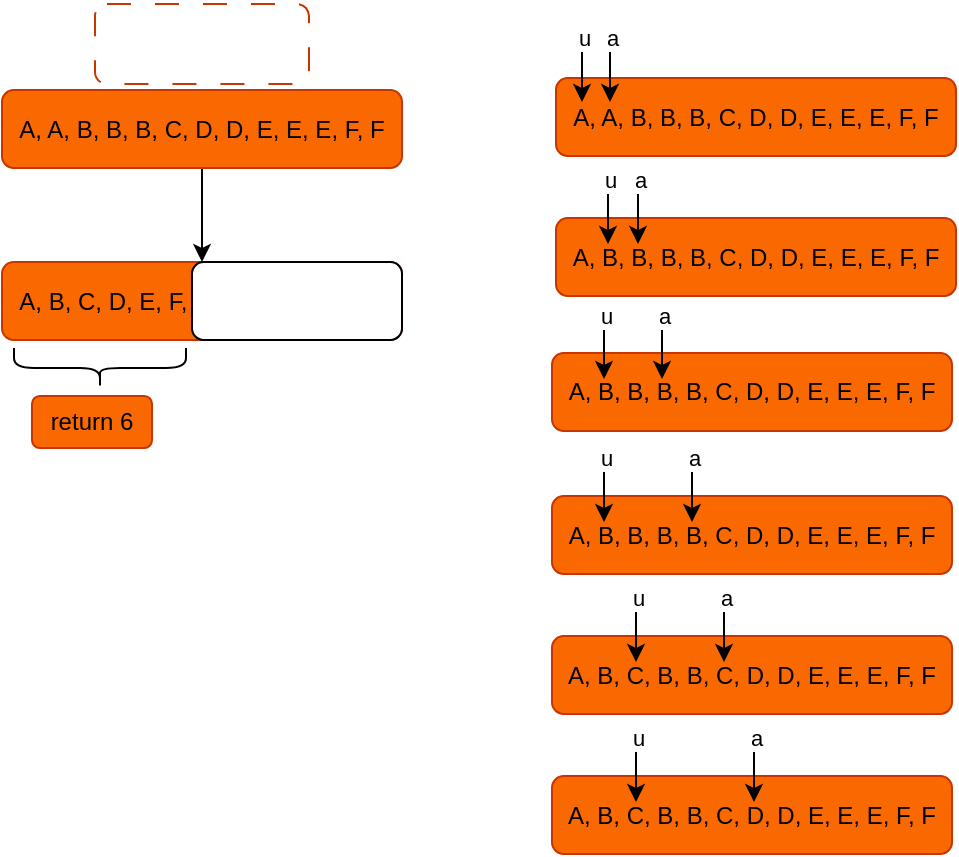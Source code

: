 <mxfile>
    <diagram id="xVxIHw1tB7rNhklh-mjT" name="Page-1">
        <mxGraphModel dx="434" dy="351" grid="0" gridSize="10" guides="1" tooltips="1" connect="1" arrows="1" fold="1" page="1" pageScale="1" pageWidth="850" pageHeight="1100" background="none" math="0" shadow="0">
            <root>
                <mxCell id="0"/>
                <mxCell id="1" parent="0"/>
                <mxCell id="5" value="" style="edgeStyle=none;html=1;" parent="1" source="2" target="4" edge="1">
                    <mxGeometry relative="1" as="geometry"/>
                </mxCell>
                <object label="A, A, B, B, B, C, D, D, E, E, E, F, F&lt;span style=&quot;color: rgba(0, 0, 0, 0); font-family: monospace; text-align: start; background-color: rgb(24, 20, 29); font-size: 0px;&quot;&gt;%3CmxGraphModel%3E%3Croot%3E%3CmxCell%20id%3D%220%22%2F%3E%3CmxCell%20id%3D%221%22%20parent%3D%220%22%2F%3E%3CmxCell%20id%3D%222%22%20value%3D%22%26lt%3Bfont%20color%3D%26quot%3B%23ffffff%26quot%3B%20style%3D%26quot%3Bfont-size%3A%2036px%3B%26quot%3B%26gt%3Bnums%26lt%3B%2Ffont%26gt%3B%22%20style%3D%22text%3BstrokeColor%3D%23C73500%3Balign%3Dcenter%3BfillColor%3Dnone%3Bhtml%3D1%3BverticalAlign%3Dmiddle%3BwhiteSpace%3Dwrap%3Brounded%3D0%3BfontColor%3D%23000000%3Bshadow%3D0%3B%22%20vertex%3D%221%22%20parent%3D%221%22%3E%3CmxGeometry%20x%3D%22174%22%20y%3D%22-10%22%20width%3D%22107%22%20height%3D%2230%22%20as%3D%22geometry%22%2F%3E%3C%2FmxCell%3E%3C%2Froot%3E%3C%2FmxGraphModel%3E&lt;/span&gt;" id="2">
                    <mxCell style="whiteSpace=wrap;html=1;fillColor=#fa6800;fontColor=#000000;strokeColor=#C73500;rounded=1;shadow=0;glass=0;" parent="1" vertex="1">
                        <mxGeometry x="150" y="141" width="200" height="39" as="geometry"/>
                    </mxCell>
                </object>
                <mxCell id="3" value="&lt;font color=&quot;#ffffff&quot; style=&quot;font-size: 36px;&quot;&gt;sins&lt;/font&gt;" style="text;strokeColor=#C73500;align=center;fillColor=none;html=1;verticalAlign=middle;whiteSpace=wrap;rounded=1;fontColor=#000000;shadow=0;dashed=1;dashPattern=12 12;perimeterSpacing=0;gradientColor=none;strokeWidth=1;" parent="1" vertex="1">
                    <mxGeometry x="196.5" y="98" width="107" height="40" as="geometry"/>
                </mxCell>
                <mxCell id="4" value="A, B, C, D, E, F, A, B, B, D, E, E, F" style="whiteSpace=wrap;html=1;fillColor=#fa6800;strokeColor=#C73500;fontColor=#000000;rounded=1;shadow=0;glass=0;" parent="1" vertex="1">
                    <mxGeometry x="150" y="227" width="200" height="39" as="geometry"/>
                </mxCell>
                <mxCell id="6" value="" style="shape=curlyBracket;whiteSpace=wrap;html=1;rounded=1;labelPosition=left;verticalLabelPosition=middle;align=right;verticalAlign=middle;rotation=-90;" parent="1" vertex="1">
                    <mxGeometry x="189" y="237" width="20" height="86" as="geometry"/>
                </mxCell>
                <mxCell id="7" value="return 6" style="whiteSpace=wrap;html=1;fillColor=#fa6800;strokeColor=#C73500;fontColor=#000000;rounded=1;shadow=0;glass=0;" parent="1" vertex="1">
                    <mxGeometry x="165" y="294" width="60" height="26" as="geometry"/>
                </mxCell>
                <mxCell id="8" value="" style="whiteSpace=wrap;html=1;rounded=1;shadow=0;glass=0;" parent="1" vertex="1">
                    <mxGeometry x="245" y="227" width="105" height="39" as="geometry"/>
                </mxCell>
                <object label="A, A, B, B, B, C, D, D, E, E, E, F, F&lt;span style=&quot;color: rgba(0, 0, 0, 0); font-family: monospace; text-align: start; background-color: rgb(24, 20, 29); font-size: 0px;&quot;&gt;%3CmxGraphModel%3E%3Croot%3E%3CmxCell%20id%3D%220%22%2F%3E%3CmxCell%20id%3D%221%22%20parent%3D%220%22%2F%3E%3CmxCell%20id%3D%222%22%20value%3D%22%26lt%3Bfont%20color%3D%26quot%3B%23ffffff%26quot%3B%20style%3D%26quot%3Bfont-size%3A%2036px%3B%26quot%3B%26gt%3Bnums%26lt%3B%2Ffont%26gt%3B%22%20style%3D%22text%3BstrokeColor%3D%23C73500%3Balign%3Dcenter%3BfillColor%3Dnone%3Bhtml%3D1%3BverticalAlign%3Dmiddle%3BwhiteSpace%3Dwrap%3Brounded%3D0%3BfontColor%3D%23000000%3Bshadow%3D0%3B%22%20vertex%3D%221%22%20parent%3D%221%22%3E%3CmxGeometry%20x%3D%22174%22%20y%3D%22-10%22%20width%3D%22107%22%20height%3D%2230%22%20as%3D%22geometry%22%2F%3E%3C%2FmxCell%3E%3C%2Froot%3E%3C%2FmxGraphModel%3E&lt;/span&gt;" id="9">
                    <mxCell style="whiteSpace=wrap;html=1;fillColor=#fa6800;fontColor=#000000;strokeColor=#C73500;rounded=1;shadow=0;glass=0;" parent="1" vertex="1">
                        <mxGeometry x="427" y="135" width="200" height="39" as="geometry"/>
                    </mxCell>
                </object>
                <mxCell id="10" value="" style="edgeStyle=none;html=1;" parent="1" edge="1">
                    <mxGeometry relative="1" as="geometry">
                        <mxPoint x="440" y="110" as="sourcePoint"/>
                        <mxPoint x="440" y="147" as="targetPoint"/>
                    </mxGeometry>
                </mxCell>
                <mxCell id="12" value="u" style="edgeLabel;html=1;align=center;verticalAlign=middle;resizable=0;points=[];" parent="10" vertex="1" connectable="0">
                    <mxGeometry x="-0.516" y="1" relative="1" as="geometry">
                        <mxPoint y="-4" as="offset"/>
                    </mxGeometry>
                </mxCell>
                <mxCell id="11" value="" style="edgeStyle=none;html=1;" parent="1" edge="1">
                    <mxGeometry relative="1" as="geometry">
                        <mxPoint x="454" y="110" as="sourcePoint"/>
                        <mxPoint x="454" y="147" as="targetPoint"/>
                    </mxGeometry>
                </mxCell>
                <mxCell id="13" value="a" style="edgeLabel;html=1;align=center;verticalAlign=middle;resizable=0;points=[];" parent="11" vertex="1" connectable="0">
                    <mxGeometry x="-0.722" y="1" relative="1" as="geometry">
                        <mxPoint as="offset"/>
                    </mxGeometry>
                </mxCell>
                <object label="A, B, B, B, B, C, D, D, E, E, E, F, F&lt;span style=&quot;color: rgba(0, 0, 0, 0); font-family: monospace; text-align: start; background-color: rgb(24, 20, 29); font-size: 0px;&quot;&gt;%3CmxGraphModel%3E%3Croot%3E%3CmxCell%20id%3D%220%22%2F%3E%3CmxCell%20id%3D%221%22%20parent%3D%220%22%2F%3E%3CmxCell%20id%3D%222%22%20value%3D%22%26lt%3Bfont%20color%3D%26quot%3B%23ffffff%26quot%3B%20style%3D%26quot%3Bfont-size%3A%2036px%3B%26quot%3B%26gt%3Bnums%26lt%3B%2Ffont%26gt%3B%22%20style%3D%22text%3BstrokeColor%3D%23C73500%3Balign%3Dcenter%3BfillColor%3Dnone%3Bhtml%3D1%3BverticalAlign%3Dmiddle%3BwhiteSpace%3Dwrap%3Brounded%3D0%3BfontColor%3D%23000000%3Bshadow%3D0%3B%22%20vertex%3D%221%22%20parent%3D%221%22%3E%3CmxGeometry%20x%3D%22174%22%20y%3D%22-10%22%20width%3D%22107%22%20height%3D%2230%22%20as%3D%22geometry%22%2F%3E%3C%2FmxCell%3E%3C%2Froot%3E%3C%2FmxGraphModel%3E&lt;/span&gt;" id="14">
                    <mxCell style="whiteSpace=wrap;html=1;fillColor=#fa6800;fontColor=#000000;strokeColor=#C73500;rounded=1;shadow=0;glass=0;" parent="1" vertex="1">
                        <mxGeometry x="427" y="205" width="200" height="39" as="geometry"/>
                    </mxCell>
                </object>
                <mxCell id="15" value="" style="edgeStyle=none;html=1;" parent="1" edge="1">
                    <mxGeometry relative="1" as="geometry">
                        <mxPoint x="453" y="181" as="sourcePoint"/>
                        <mxPoint x="453" y="218" as="targetPoint"/>
                    </mxGeometry>
                </mxCell>
                <mxCell id="16" value="u" style="edgeLabel;html=1;align=center;verticalAlign=middle;resizable=0;points=[];" parent="15" vertex="1" connectable="0">
                    <mxGeometry x="-0.516" y="1" relative="1" as="geometry">
                        <mxPoint y="-4" as="offset"/>
                    </mxGeometry>
                </mxCell>
                <mxCell id="17" value="" style="edgeStyle=none;html=1;" parent="1" edge="1">
                    <mxGeometry relative="1" as="geometry">
                        <mxPoint x="468" y="181" as="sourcePoint"/>
                        <mxPoint x="468" y="218" as="targetPoint"/>
                    </mxGeometry>
                </mxCell>
                <mxCell id="18" value="a" style="edgeLabel;html=1;align=center;verticalAlign=middle;resizable=0;points=[];" parent="17" vertex="1" connectable="0">
                    <mxGeometry x="-0.722" y="1" relative="1" as="geometry">
                        <mxPoint as="offset"/>
                    </mxGeometry>
                </mxCell>
                <object label="A, B, B, B, B, C, D, D, E, E, E, F, F&lt;span style=&quot;color: rgba(0, 0, 0, 0); font-family: monospace; text-align: start; background-color: rgb(24, 20, 29); font-size: 0px;&quot;&gt;%3CmxGraphModel%3E%3Croot%3E%3CmxCell%20id%3D%220%22%2F%3E%3CmxCell%20id%3D%221%22%20parent%3D%220%22%2F%3E%3CmxCell%20id%3D%222%22%20value%3D%22%26lt%3Bfont%20color%3D%26quot%3B%23ffffff%26quot%3B%20style%3D%26quot%3Bfont-size%3A%2036px%3B%26quot%3B%26gt%3Bnums%26lt%3B%2Ffont%26gt%3B%22%20style%3D%22text%3BstrokeColor%3D%23C73500%3Balign%3Dcenter%3BfillColor%3Dnone%3Bhtml%3D1%3BverticalAlign%3Dmiddle%3BwhiteSpace%3Dwrap%3Brounded%3D0%3BfontColor%3D%23000000%3Bshadow%3D0%3B%22%20vertex%3D%221%22%20parent%3D%221%22%3E%3CmxGeometry%20x%3D%22174%22%20y%3D%22-10%22%20width%3D%22107%22%20height%3D%2230%22%20as%3D%22geometry%22%2F%3E%3C%2FmxCell%3E%3C%2Froot%3E%3C%2FmxGraphModel%3E&lt;/span&gt;" id="19">
                    <mxCell style="whiteSpace=wrap;html=1;fillColor=#fa6800;fontColor=#000000;strokeColor=#C73500;rounded=1;shadow=0;glass=0;" parent="1" vertex="1">
                        <mxGeometry x="425" y="272.5" width="200" height="39" as="geometry"/>
                    </mxCell>
                </object>
                <mxCell id="20" value="" style="edgeStyle=none;html=1;" parent="1" edge="1">
                    <mxGeometry relative="1" as="geometry">
                        <mxPoint x="451" y="248.5" as="sourcePoint"/>
                        <mxPoint x="451" y="285.5" as="targetPoint"/>
                    </mxGeometry>
                </mxCell>
                <mxCell id="21" value="u" style="edgeLabel;html=1;align=center;verticalAlign=middle;resizable=0;points=[];" parent="20" vertex="1" connectable="0">
                    <mxGeometry x="-0.516" y="1" relative="1" as="geometry">
                        <mxPoint y="-4" as="offset"/>
                    </mxGeometry>
                </mxCell>
                <mxCell id="22" value="" style="edgeStyle=none;html=1;" parent="1" edge="1">
                    <mxGeometry relative="1" as="geometry">
                        <mxPoint x="480" y="248.5" as="sourcePoint"/>
                        <mxPoint x="480" y="285.5" as="targetPoint"/>
                    </mxGeometry>
                </mxCell>
                <mxCell id="23" value="a" style="edgeLabel;html=1;align=center;verticalAlign=middle;resizable=0;points=[];" parent="22" vertex="1" connectable="0">
                    <mxGeometry x="-0.722" y="1" relative="1" as="geometry">
                        <mxPoint as="offset"/>
                    </mxGeometry>
                </mxCell>
                <object label="A, B, B, B, B, C, D, D, E, E, E, F, F&lt;span style=&quot;color: rgba(0, 0, 0, 0); font-family: monospace; text-align: start; background-color: rgb(24, 20, 29); font-size: 0px;&quot;&gt;%3CmxGraphModel%3E%3Croot%3E%3CmxCell%20id%3D%220%22%2F%3E%3CmxCell%20id%3D%221%22%20parent%3D%220%22%2F%3E%3CmxCell%20id%3D%222%22%20value%3D%22%26lt%3Bfont%20color%3D%26quot%3B%23ffffff%26quot%3B%20style%3D%26quot%3Bfont-size%3A%2036px%3B%26quot%3B%26gt%3Bnums%26lt%3B%2Ffont%26gt%3B%22%20style%3D%22text%3BstrokeColor%3D%23C73500%3Balign%3Dcenter%3BfillColor%3Dnone%3Bhtml%3D1%3BverticalAlign%3Dmiddle%3BwhiteSpace%3Dwrap%3Brounded%3D0%3BfontColor%3D%23000000%3Bshadow%3D0%3B%22%20vertex%3D%221%22%20parent%3D%221%22%3E%3CmxGeometry%20x%3D%22174%22%20y%3D%22-10%22%20width%3D%22107%22%20height%3D%2230%22%20as%3D%22geometry%22%2F%3E%3C%2FmxCell%3E%3C%2Froot%3E%3C%2FmxGraphModel%3E&lt;/span&gt;" id="27">
                    <mxCell style="whiteSpace=wrap;html=1;fillColor=#fa6800;fontColor=#000000;strokeColor=#C73500;rounded=1;shadow=0;glass=0;" parent="1" vertex="1">
                        <mxGeometry x="425" y="344" width="200" height="39" as="geometry"/>
                    </mxCell>
                </object>
                <mxCell id="28" value="" style="edgeStyle=none;html=1;" parent="1" edge="1">
                    <mxGeometry relative="1" as="geometry">
                        <mxPoint x="451" y="320" as="sourcePoint"/>
                        <mxPoint x="451" y="357" as="targetPoint"/>
                    </mxGeometry>
                </mxCell>
                <mxCell id="29" value="u" style="edgeLabel;html=1;align=center;verticalAlign=middle;resizable=0;points=[];" parent="28" vertex="1" connectable="0">
                    <mxGeometry x="-0.516" y="1" relative="1" as="geometry">
                        <mxPoint y="-4" as="offset"/>
                    </mxGeometry>
                </mxCell>
                <mxCell id="30" value="" style="edgeStyle=none;html=1;" parent="1" edge="1">
                    <mxGeometry relative="1" as="geometry">
                        <mxPoint x="495" y="320" as="sourcePoint"/>
                        <mxPoint x="495" y="357" as="targetPoint"/>
                    </mxGeometry>
                </mxCell>
                <mxCell id="31" value="a" style="edgeLabel;html=1;align=center;verticalAlign=middle;resizable=0;points=[];" parent="30" vertex="1" connectable="0">
                    <mxGeometry x="-0.722" y="1" relative="1" as="geometry">
                        <mxPoint as="offset"/>
                    </mxGeometry>
                </mxCell>
                <object label="A, B, C, B, B, C, D, D, E, E, E, F, F&lt;span style=&quot;color: rgba(0, 0, 0, 0); font-family: monospace; text-align: start; background-color: rgb(24, 20, 29); font-size: 0px;&quot;&gt;%3CmxGraphModel%3E%3Croot%3E%3CmxCell%20id%3D%220%22%2F%3E%3CmxCell%20id%3D%221%22%20parent%3D%220%22%2F%3E%3CmxCell%20id%3D%222%22%20value%3D%22%26lt%3Bfont%20color%3D%26quot%3B%23ffffff%26quot%3B%20style%3D%26quot%3Bfont-size%3A%2036px%3B%26quot%3B%26gt%3Bnums%26lt%3B%2Ffont%26gt%3B%22%20style%3D%22text%3BstrokeColor%3D%23C73500%3Balign%3Dcenter%3BfillColor%3Dnone%3Bhtml%3D1%3BverticalAlign%3Dmiddle%3BwhiteSpace%3Dwrap%3Brounded%3D0%3BfontColor%3D%23000000%3Bshadow%3D0%3B%22%20vertex%3D%221%22%20parent%3D%221%22%3E%3CmxGeometry%20x%3D%22174%22%20y%3D%22-10%22%20width%3D%22107%22%20height%3D%2230%22%20as%3D%22geometry%22%2F%3E%3C%2FmxCell%3E%3C%2Froot%3E%3C%2FmxGraphModel%3E&lt;/span&gt;" id="32">
                    <mxCell style="whiteSpace=wrap;html=1;fillColor=#fa6800;fontColor=#000000;strokeColor=#C73500;rounded=1;shadow=0;glass=0;" parent="1" vertex="1">
                        <mxGeometry x="425" y="414" width="200" height="39" as="geometry"/>
                    </mxCell>
                </object>
                <mxCell id="33" value="" style="edgeStyle=none;html=1;" parent="1" edge="1">
                    <mxGeometry relative="1" as="geometry">
                        <mxPoint x="467" y="390" as="sourcePoint"/>
                        <mxPoint x="467" y="427" as="targetPoint"/>
                    </mxGeometry>
                </mxCell>
                <mxCell id="34" value="u" style="edgeLabel;html=1;align=center;verticalAlign=middle;resizable=0;points=[];" parent="33" vertex="1" connectable="0">
                    <mxGeometry x="-0.516" y="1" relative="1" as="geometry">
                        <mxPoint y="-4" as="offset"/>
                    </mxGeometry>
                </mxCell>
                <mxCell id="35" value="" style="edgeStyle=none;html=1;" parent="1" edge="1">
                    <mxGeometry relative="1" as="geometry">
                        <mxPoint x="511" y="390" as="sourcePoint"/>
                        <mxPoint x="511" y="427" as="targetPoint"/>
                    </mxGeometry>
                </mxCell>
                <mxCell id="36" value="a" style="edgeLabel;html=1;align=center;verticalAlign=middle;resizable=0;points=[];" parent="35" vertex="1" connectable="0">
                    <mxGeometry x="-0.722" y="1" relative="1" as="geometry">
                        <mxPoint as="offset"/>
                    </mxGeometry>
                </mxCell>
                <object label="A, B, C, B, B, C, D, D, E, E, E, F, F&lt;span style=&quot;color: rgba(0, 0, 0, 0); font-family: monospace; text-align: start; background-color: rgb(24, 20, 29); font-size: 0px;&quot;&gt;%3CmxGraphModel%3E%3Croot%3E%3CmxCell%20id%3D%220%22%2F%3E%3CmxCell%20id%3D%221%22%20parent%3D%220%22%2F%3E%3CmxCell%20id%3D%222%22%20value%3D%22%26lt%3Bfont%20color%3D%26quot%3B%23ffffff%26quot%3B%20style%3D%26quot%3Bfont-size%3A%2036px%3B%26quot%3B%26gt%3Bnums%26lt%3B%2Ffont%26gt%3B%22%20style%3D%22text%3BstrokeColor%3D%23C73500%3Balign%3Dcenter%3BfillColor%3Dnone%3Bhtml%3D1%3BverticalAlign%3Dmiddle%3BwhiteSpace%3Dwrap%3Brounded%3D0%3BfontColor%3D%23000000%3Bshadow%3D0%3B%22%20vertex%3D%221%22%20parent%3D%221%22%3E%3CmxGeometry%20x%3D%22174%22%20y%3D%22-10%22%20width%3D%22107%22%20height%3D%2230%22%20as%3D%22geometry%22%2F%3E%3C%2FmxCell%3E%3C%2Froot%3E%3C%2FmxGraphModel%3E&lt;/span&gt;" id="37">
                    <mxCell style="whiteSpace=wrap;html=1;fillColor=#fa6800;fontColor=#000000;strokeColor=#C73500;rounded=1;shadow=0;glass=0;" parent="1" vertex="1">
                        <mxGeometry x="425" y="484" width="200" height="39" as="geometry"/>
                    </mxCell>
                </object>
                <mxCell id="38" value="" style="edgeStyle=none;html=1;" parent="1" edge="1">
                    <mxGeometry relative="1" as="geometry">
                        <mxPoint x="467" y="460" as="sourcePoint"/>
                        <mxPoint x="467" y="497" as="targetPoint"/>
                    </mxGeometry>
                </mxCell>
                <mxCell id="39" value="u" style="edgeLabel;html=1;align=center;verticalAlign=middle;resizable=0;points=[];" parent="38" vertex="1" connectable="0">
                    <mxGeometry x="-0.516" y="1" relative="1" as="geometry">
                        <mxPoint y="-4" as="offset"/>
                    </mxGeometry>
                </mxCell>
                <mxCell id="40" value="" style="edgeStyle=none;html=1;" parent="1" edge="1">
                    <mxGeometry relative="1" as="geometry">
                        <mxPoint x="526" y="460" as="sourcePoint"/>
                        <mxPoint x="526" y="497" as="targetPoint"/>
                    </mxGeometry>
                </mxCell>
                <mxCell id="41" value="a" style="edgeLabel;html=1;align=center;verticalAlign=middle;resizable=0;points=[];" parent="40" vertex="1" connectable="0">
                    <mxGeometry x="-0.722" y="1" relative="1" as="geometry">
                        <mxPoint as="offset"/>
                    </mxGeometry>
                </mxCell>
            </root>
        </mxGraphModel>
    </diagram>
</mxfile>